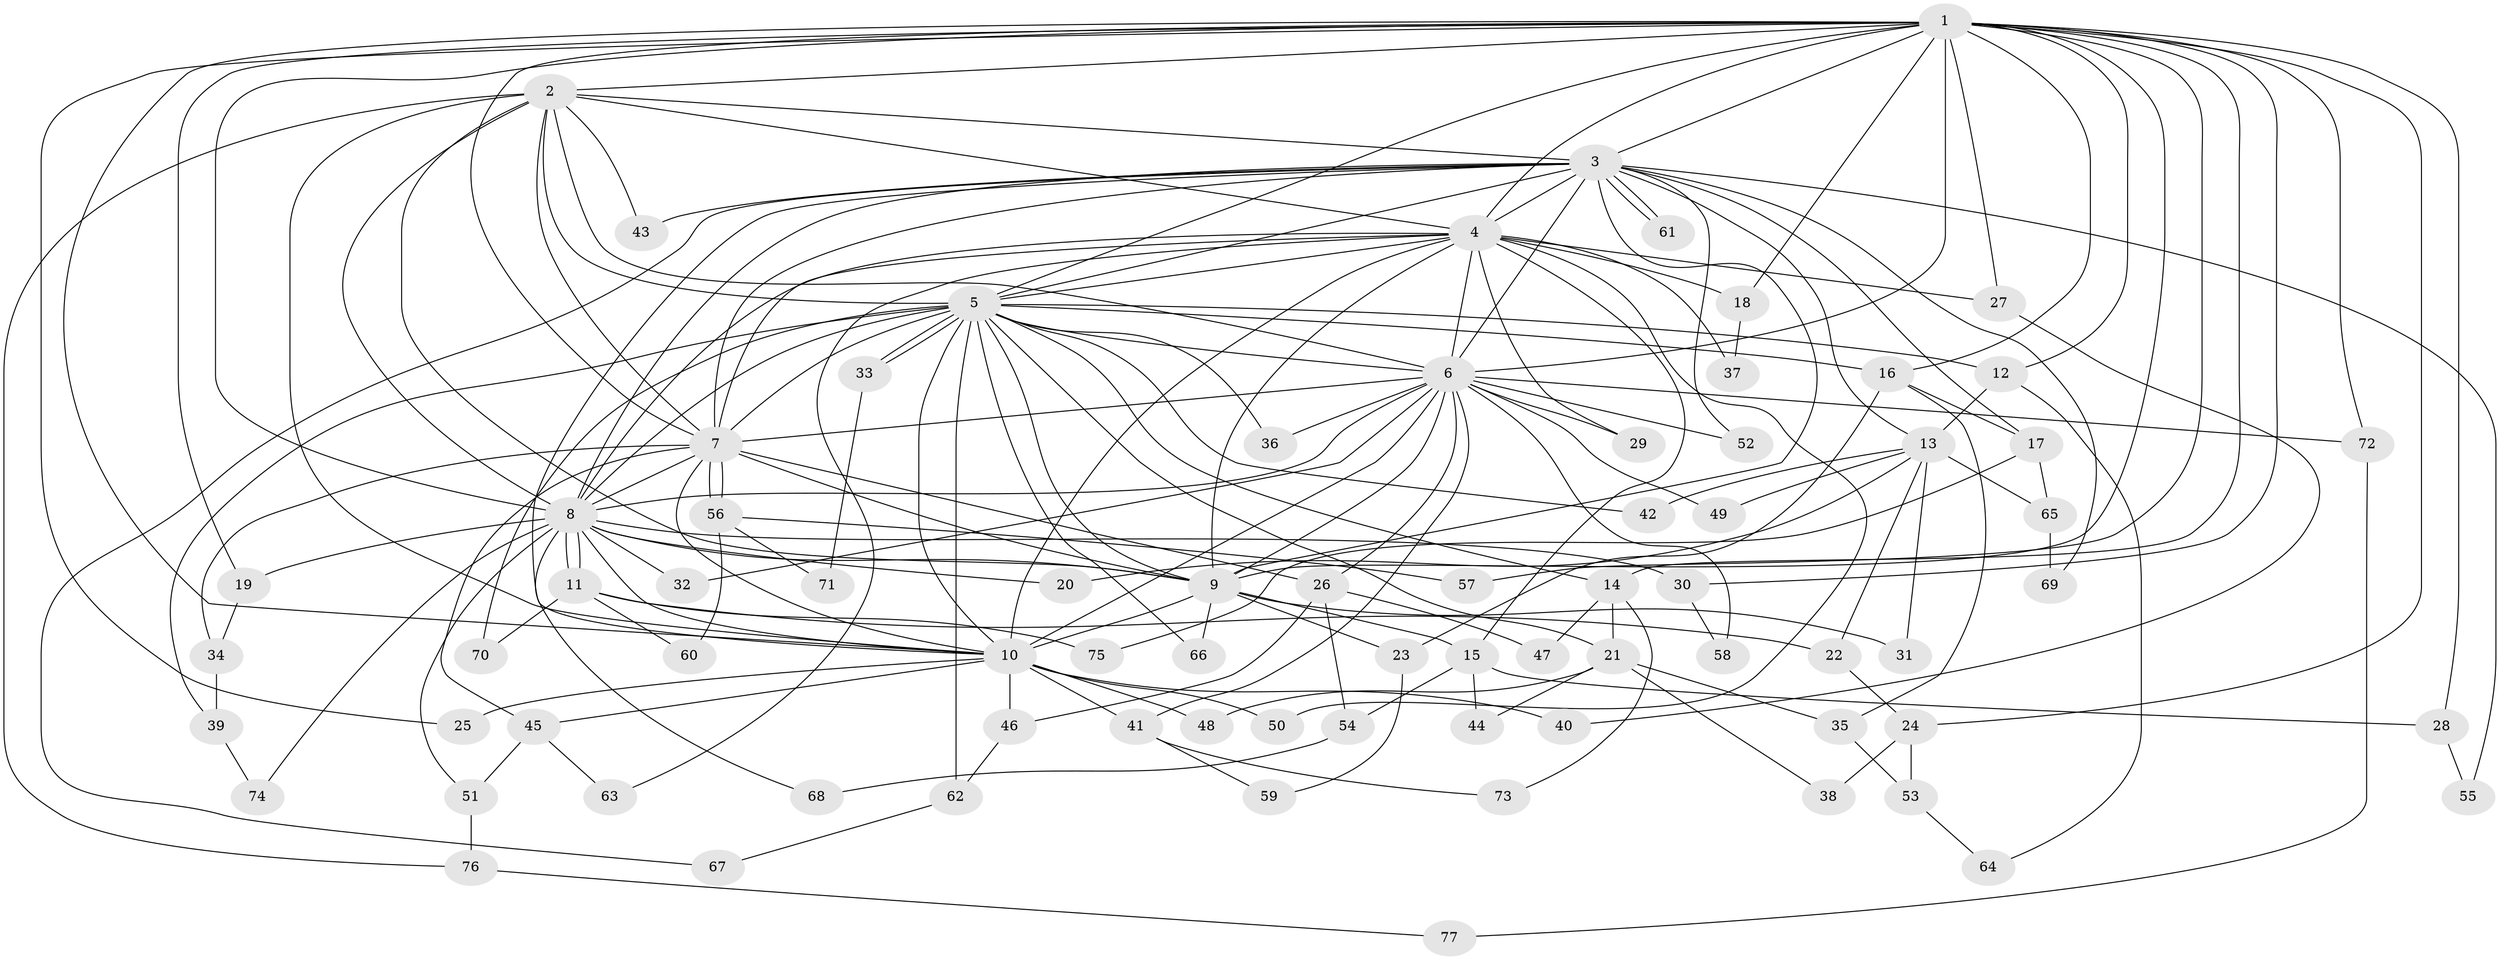 // Generated by graph-tools (version 1.1) at 2025/49/03/09/25 03:49:29]
// undirected, 77 vertices, 179 edges
graph export_dot {
graph [start="1"]
  node [color=gray90,style=filled];
  1;
  2;
  3;
  4;
  5;
  6;
  7;
  8;
  9;
  10;
  11;
  12;
  13;
  14;
  15;
  16;
  17;
  18;
  19;
  20;
  21;
  22;
  23;
  24;
  25;
  26;
  27;
  28;
  29;
  30;
  31;
  32;
  33;
  34;
  35;
  36;
  37;
  38;
  39;
  40;
  41;
  42;
  43;
  44;
  45;
  46;
  47;
  48;
  49;
  50;
  51;
  52;
  53;
  54;
  55;
  56;
  57;
  58;
  59;
  60;
  61;
  62;
  63;
  64;
  65;
  66;
  67;
  68;
  69;
  70;
  71;
  72;
  73;
  74;
  75;
  76;
  77;
  1 -- 2;
  1 -- 3;
  1 -- 4;
  1 -- 5;
  1 -- 6;
  1 -- 7;
  1 -- 8;
  1 -- 9;
  1 -- 10;
  1 -- 12;
  1 -- 14;
  1 -- 16;
  1 -- 18;
  1 -- 19;
  1 -- 24;
  1 -- 25;
  1 -- 27;
  1 -- 28;
  1 -- 30;
  1 -- 57;
  1 -- 72;
  2 -- 3;
  2 -- 4;
  2 -- 5;
  2 -- 6;
  2 -- 7;
  2 -- 8;
  2 -- 9;
  2 -- 10;
  2 -- 43;
  2 -- 76;
  3 -- 4;
  3 -- 5;
  3 -- 6;
  3 -- 7;
  3 -- 8;
  3 -- 9;
  3 -- 10;
  3 -- 13;
  3 -- 17;
  3 -- 43;
  3 -- 52;
  3 -- 55;
  3 -- 61;
  3 -- 61;
  3 -- 67;
  3 -- 69;
  4 -- 5;
  4 -- 6;
  4 -- 7;
  4 -- 8;
  4 -- 9;
  4 -- 10;
  4 -- 15;
  4 -- 18;
  4 -- 27;
  4 -- 29;
  4 -- 37;
  4 -- 50;
  4 -- 63;
  5 -- 6;
  5 -- 7;
  5 -- 8;
  5 -- 9;
  5 -- 10;
  5 -- 12;
  5 -- 14;
  5 -- 16;
  5 -- 21;
  5 -- 33;
  5 -- 33;
  5 -- 36;
  5 -- 39;
  5 -- 42;
  5 -- 62;
  5 -- 66;
  5 -- 70;
  6 -- 7;
  6 -- 8;
  6 -- 9;
  6 -- 10;
  6 -- 26;
  6 -- 29;
  6 -- 32;
  6 -- 36;
  6 -- 41;
  6 -- 49;
  6 -- 52;
  6 -- 58;
  6 -- 72;
  7 -- 8;
  7 -- 9;
  7 -- 10;
  7 -- 26;
  7 -- 34;
  7 -- 45;
  7 -- 56;
  7 -- 56;
  8 -- 9;
  8 -- 10;
  8 -- 11;
  8 -- 11;
  8 -- 19;
  8 -- 20;
  8 -- 30;
  8 -- 32;
  8 -- 51;
  8 -- 68;
  8 -- 74;
  9 -- 10;
  9 -- 15;
  9 -- 23;
  9 -- 31;
  9 -- 66;
  10 -- 25;
  10 -- 40;
  10 -- 41;
  10 -- 45;
  10 -- 46;
  10 -- 48;
  10 -- 50;
  11 -- 22;
  11 -- 60;
  11 -- 70;
  11 -- 75;
  12 -- 13;
  12 -- 64;
  13 -- 20;
  13 -- 22;
  13 -- 31;
  13 -- 42;
  13 -- 49;
  13 -- 65;
  14 -- 21;
  14 -- 47;
  14 -- 73;
  15 -- 28;
  15 -- 44;
  15 -- 54;
  16 -- 17;
  16 -- 23;
  16 -- 35;
  17 -- 65;
  17 -- 75;
  18 -- 37;
  19 -- 34;
  21 -- 35;
  21 -- 38;
  21 -- 44;
  21 -- 48;
  22 -- 24;
  23 -- 59;
  24 -- 38;
  24 -- 53;
  26 -- 46;
  26 -- 47;
  26 -- 54;
  27 -- 40;
  28 -- 55;
  30 -- 58;
  33 -- 71;
  34 -- 39;
  35 -- 53;
  39 -- 74;
  41 -- 59;
  41 -- 73;
  45 -- 51;
  45 -- 63;
  46 -- 62;
  51 -- 76;
  53 -- 64;
  54 -- 68;
  56 -- 57;
  56 -- 60;
  56 -- 71;
  62 -- 67;
  65 -- 69;
  72 -- 77;
  76 -- 77;
}
